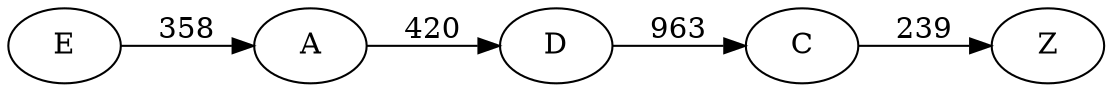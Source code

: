 digraph G {
	rankdir=LR size="8,5"
	E
	A
	E -> A [label=358]
	A
	D
	A -> D [label=420]
	D
	C
	D -> C [label=963]
	C
	Z
	C -> Z [label=239]
}
